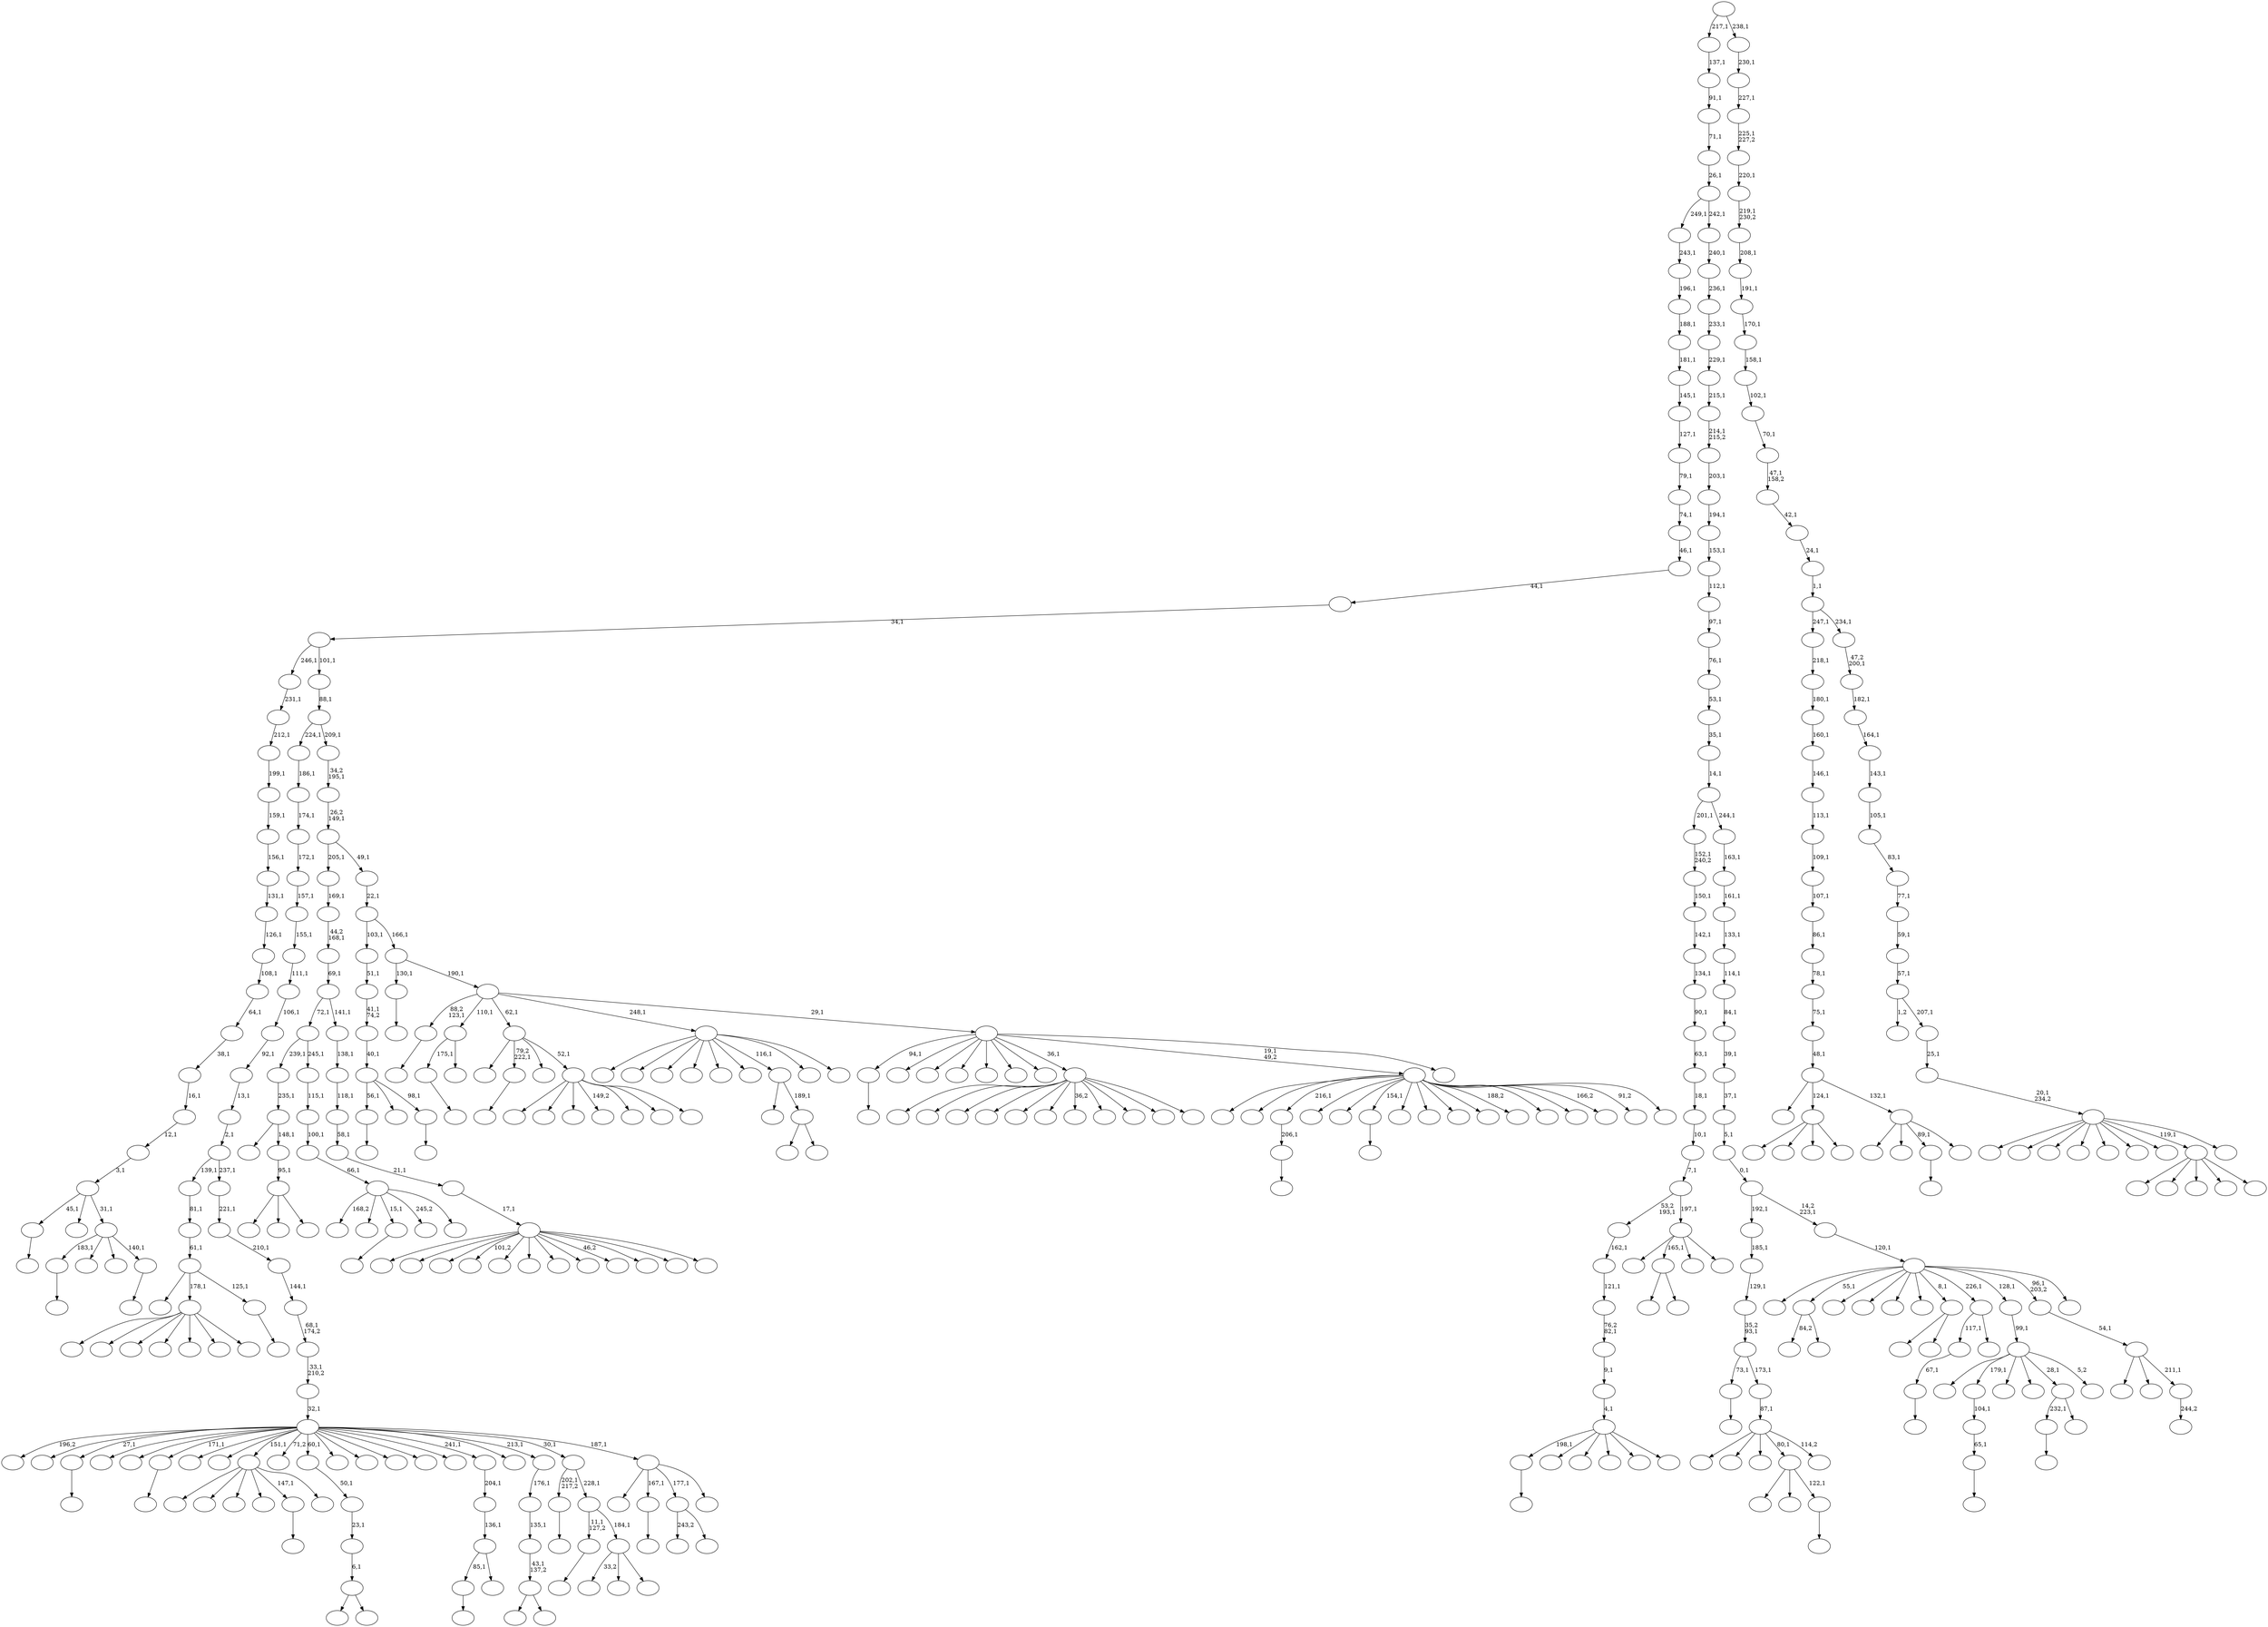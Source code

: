 digraph T {
	450 [label=""]
	449 [label=""]
	448 [label=""]
	447 [label=""]
	446 [label=""]
	445 [label=""]
	444 [label=""]
	443 [label=""]
	442 [label=""]
	441 [label=""]
	440 [label=""]
	439 [label=""]
	438 [label=""]
	437 [label=""]
	436 [label=""]
	435 [label=""]
	434 [label=""]
	433 [label=""]
	432 [label=""]
	431 [label=""]
	430 [label=""]
	429 [label=""]
	428 [label=""]
	427 [label=""]
	426 [label=""]
	425 [label=""]
	424 [label=""]
	423 [label=""]
	422 [label=""]
	421 [label=""]
	420 [label=""]
	419 [label=""]
	418 [label=""]
	417 [label=""]
	416 [label=""]
	415 [label=""]
	414 [label=""]
	413 [label=""]
	412 [label=""]
	411 [label=""]
	410 [label=""]
	409 [label=""]
	408 [label=""]
	407 [label=""]
	406 [label=""]
	405 [label=""]
	404 [label=""]
	403 [label=""]
	402 [label=""]
	401 [label=""]
	400 [label=""]
	399 [label=""]
	398 [label=""]
	397 [label=""]
	396 [label=""]
	395 [label=""]
	394 [label=""]
	393 [label=""]
	392 [label=""]
	391 [label=""]
	390 [label=""]
	389 [label=""]
	388 [label=""]
	387 [label=""]
	386 [label=""]
	385 [label=""]
	384 [label=""]
	383 [label=""]
	382 [label=""]
	381 [label=""]
	380 [label=""]
	379 [label=""]
	378 [label=""]
	377 [label=""]
	376 [label=""]
	375 [label=""]
	374 [label=""]
	373 [label=""]
	372 [label=""]
	371 [label=""]
	370 [label=""]
	369 [label=""]
	368 [label=""]
	367 [label=""]
	366 [label=""]
	365 [label=""]
	364 [label=""]
	363 [label=""]
	362 [label=""]
	361 [label=""]
	360 [label=""]
	359 [label=""]
	358 [label=""]
	357 [label=""]
	356 [label=""]
	355 [label=""]
	354 [label=""]
	353 [label=""]
	352 [label=""]
	351 [label=""]
	350 [label=""]
	349 [label=""]
	348 [label=""]
	347 [label=""]
	346 [label=""]
	345 [label=""]
	344 [label=""]
	343 [label=""]
	342 [label=""]
	341 [label=""]
	340 [label=""]
	339 [label=""]
	338 [label=""]
	337 [label=""]
	336 [label=""]
	335 [label=""]
	334 [label=""]
	333 [label=""]
	332 [label=""]
	331 [label=""]
	330 [label=""]
	329 [label=""]
	328 [label=""]
	327 [label=""]
	326 [label=""]
	325 [label=""]
	324 [label=""]
	323 [label=""]
	322 [label=""]
	321 [label=""]
	320 [label=""]
	319 [label=""]
	318 [label=""]
	317 [label=""]
	316 [label=""]
	315 [label=""]
	314 [label=""]
	313 [label=""]
	312 [label=""]
	311 [label=""]
	310 [label=""]
	309 [label=""]
	308 [label=""]
	307 [label=""]
	306 [label=""]
	305 [label=""]
	304 [label=""]
	303 [label=""]
	302 [label=""]
	301 [label=""]
	300 [label=""]
	299 [label=""]
	298 [label=""]
	297 [label=""]
	296 [label=""]
	295 [label=""]
	294 [label=""]
	293 [label=""]
	292 [label=""]
	291 [label=""]
	290 [label=""]
	289 [label=""]
	288 [label=""]
	287 [label=""]
	286 [label=""]
	285 [label=""]
	284 [label=""]
	283 [label=""]
	282 [label=""]
	281 [label=""]
	280 [label=""]
	279 [label=""]
	278 [label=""]
	277 [label=""]
	276 [label=""]
	275 [label=""]
	274 [label=""]
	273 [label=""]
	272 [label=""]
	271 [label=""]
	270 [label=""]
	269 [label=""]
	268 [label=""]
	267 [label=""]
	266 [label=""]
	265 [label=""]
	264 [label=""]
	263 [label=""]
	262 [label=""]
	261 [label=""]
	260 [label=""]
	259 [label=""]
	258 [label=""]
	257 [label=""]
	256 [label=""]
	255 [label=""]
	254 [label=""]
	253 [label=""]
	252 [label=""]
	251 [label=""]
	250 [label=""]
	249 [label=""]
	248 [label=""]
	247 [label=""]
	246 [label=""]
	245 [label=""]
	244 [label=""]
	243 [label=""]
	242 [label=""]
	241 [label=""]
	240 [label=""]
	239 [label=""]
	238 [label=""]
	237 [label=""]
	236 [label=""]
	235 [label=""]
	234 [label=""]
	233 [label=""]
	232 [label=""]
	231 [label=""]
	230 [label=""]
	229 [label=""]
	228 [label=""]
	227 [label=""]
	226 [label=""]
	225 [label=""]
	224 [label=""]
	223 [label=""]
	222 [label=""]
	221 [label=""]
	220 [label=""]
	219 [label=""]
	218 [label=""]
	217 [label=""]
	216 [label=""]
	215 [label=""]
	214 [label=""]
	213 [label=""]
	212 [label=""]
	211 [label=""]
	210 [label=""]
	209 [label=""]
	208 [label=""]
	207 [label=""]
	206 [label=""]
	205 [label=""]
	204 [label=""]
	203 [label=""]
	202 [label=""]
	201 [label=""]
	200 [label=""]
	199 [label=""]
	198 [label=""]
	197 [label=""]
	196 [label=""]
	195 [label=""]
	194 [label=""]
	193 [label=""]
	192 [label=""]
	191 [label=""]
	190 [label=""]
	189 [label=""]
	188 [label=""]
	187 [label=""]
	186 [label=""]
	185 [label=""]
	184 [label=""]
	183 [label=""]
	182 [label=""]
	181 [label=""]
	180 [label=""]
	179 [label=""]
	178 [label=""]
	177 [label=""]
	176 [label=""]
	175 [label=""]
	174 [label=""]
	173 [label=""]
	172 [label=""]
	171 [label=""]
	170 [label=""]
	169 [label=""]
	168 [label=""]
	167 [label=""]
	166 [label=""]
	165 [label=""]
	164 [label=""]
	163 [label=""]
	162 [label=""]
	161 [label=""]
	160 [label=""]
	159 [label=""]
	158 [label=""]
	157 [label=""]
	156 [label=""]
	155 [label=""]
	154 [label=""]
	153 [label=""]
	152 [label=""]
	151 [label=""]
	150 [label=""]
	149 [label=""]
	148 [label=""]
	147 [label=""]
	146 [label=""]
	145 [label=""]
	144 [label=""]
	143 [label=""]
	142 [label=""]
	141 [label=""]
	140 [label=""]
	139 [label=""]
	138 [label=""]
	137 [label=""]
	136 [label=""]
	135 [label=""]
	134 [label=""]
	133 [label=""]
	132 [label=""]
	131 [label=""]
	130 [label=""]
	129 [label=""]
	128 [label=""]
	127 [label=""]
	126 [label=""]
	125 [label=""]
	124 [label=""]
	123 [label=""]
	122 [label=""]
	121 [label=""]
	120 [label=""]
	119 [label=""]
	118 [label=""]
	117 [label=""]
	116 [label=""]
	115 [label=""]
	114 [label=""]
	113 [label=""]
	112 [label=""]
	111 [label=""]
	110 [label=""]
	109 [label=""]
	108 [label=""]
	107 [label=""]
	106 [label=""]
	105 [label=""]
	104 [label=""]
	103 [label=""]
	102 [label=""]
	101 [label=""]
	100 [label=""]
	99 [label=""]
	98 [label=""]
	97 [label=""]
	96 [label=""]
	95 [label=""]
	94 [label=""]
	93 [label=""]
	92 [label=""]
	91 [label=""]
	90 [label=""]
	89 [label=""]
	88 [label=""]
	87 [label=""]
	86 [label=""]
	85 [label=""]
	84 [label=""]
	83 [label=""]
	82 [label=""]
	81 [label=""]
	80 [label=""]
	79 [label=""]
	78 [label=""]
	77 [label=""]
	76 [label=""]
	75 [label=""]
	74 [label=""]
	73 [label=""]
	72 [label=""]
	71 [label=""]
	70 [label=""]
	69 [label=""]
	68 [label=""]
	67 [label=""]
	66 [label=""]
	65 [label=""]
	64 [label=""]
	63 [label=""]
	62 [label=""]
	61 [label=""]
	60 [label=""]
	59 [label=""]
	58 [label=""]
	57 [label=""]
	56 [label=""]
	55 [label=""]
	54 [label=""]
	53 [label=""]
	52 [label=""]
	51 [label=""]
	50 [label=""]
	49 [label=""]
	48 [label=""]
	47 [label=""]
	46 [label=""]
	45 [label=""]
	44 [label=""]
	43 [label=""]
	42 [label=""]
	41 [label=""]
	40 [label=""]
	39 [label=""]
	38 [label=""]
	37 [label=""]
	36 [label=""]
	35 [label=""]
	34 [label=""]
	33 [label=""]
	32 [label=""]
	31 [label=""]
	30 [label=""]
	29 [label=""]
	28 [label=""]
	27 [label=""]
	26 [label=""]
	25 [label=""]
	24 [label=""]
	23 [label=""]
	22 [label=""]
	21 [label=""]
	20 [label=""]
	19 [label=""]
	18 [label=""]
	17 [label=""]
	16 [label=""]
	15 [label=""]
	14 [label=""]
	13 [label=""]
	12 [label=""]
	11 [label=""]
	10 [label=""]
	9 [label=""]
	8 [label=""]
	7 [label=""]
	6 [label=""]
	5 [label=""]
	4 [label=""]
	3 [label=""]
	2 [label=""]
	1 [label=""]
	0 [label=""]
	449 -> 450 [label=""]
	445 -> 446 [label=""]
	442 -> 443 [label=""]
	440 -> 441 [label=""]
	425 -> 426 [label=""]
	420 -> 421 [label=""]
	417 -> 418 [label=""]
	416 -> 417 [label="65,1"]
	415 -> 416 [label="104,1"]
	412 -> 413 [label=""]
	407 -> 408 [label=""]
	406 -> 407 [label="206,1"]
	397 -> 398 [label=""]
	396 -> 420 [label="56,1"]
	396 -> 401 [label=""]
	396 -> 397 [label="98,1"]
	395 -> 396 [label="40,1"]
	394 -> 395 [label="41,1\n74,2"]
	393 -> 394 [label="51,1"]
	385 -> 386 [label=""]
	378 -> 379 [label=""]
	375 -> 392 [label="84,2"]
	375 -> 376 [label=""]
	368 -> 369 [label=""]
	363 -> 364 [label=""]
	357 -> 358 [label=""]
	339 -> 340 [label=""]
	335 -> 336 [label=""]
	320 -> 321 [label=""]
	317 -> 359 [label=""]
	317 -> 318 [label=""]
	311 -> 312 [label=""]
	306 -> 436 [label=""]
	306 -> 381 [label=""]
	306 -> 341 [label=""]
	306 -> 334 [label=""]
	306 -> 311 [label="147,1"]
	306 -> 307 [label=""]
	302 -> 303 [label=""]
	297 -> 298 [label=""]
	295 -> 423 [label=""]
	295 -> 296 [label=""]
	294 -> 295 [label="6,1"]
	293 -> 294 [label="23,1"]
	292 -> 293 [label="50,1"]
	287 -> 288 [label=""]
	285 -> 428 [label=""]
	285 -> 399 [label=""]
	285 -> 286 [label=""]
	284 -> 285 [label="95,1"]
	283 -> 329 [label=""]
	283 -> 284 [label="148,1"]
	282 -> 283 [label="235,1"]
	280 -> 281 [label=""]
	279 -> 280 [label="67,1"]
	277 -> 371 [label=""]
	277 -> 278 [label=""]
	276 -> 433 [label=""]
	276 -> 277 [label="189,1"]
	270 -> 363 [label="232,1"]
	270 -> 271 [label=""]
	260 -> 404 [label=""]
	260 -> 374 [label=""]
	260 -> 331 [label=""]
	260 -> 322 [label=""]
	260 -> 313 [label=""]
	260 -> 304 [label=""]
	260 -> 301 [label="36,2"]
	260 -> 299 [label=""]
	260 -> 289 [label=""]
	260 -> 262 [label=""]
	260 -> 261 [label=""]
	250 -> 320 [label="175,1"]
	250 -> 251 [label=""]
	248 -> 249 [label=""]
	244 -> 332 [label="168,2"]
	244 -> 330 [label=""]
	244 -> 302 [label="15,1"]
	244 -> 269 [label="245,2"]
	244 -> 245 [label=""]
	243 -> 244 [label="66,1"]
	242 -> 243 [label="100,1"]
	241 -> 242 [label="115,1"]
	240 -> 282 [label="239,1"]
	240 -> 241 [label="245,1"]
	238 -> 412 [label="85,1"]
	238 -> 239 [label=""]
	237 -> 238 [label="136,1"]
	236 -> 237 [label="204,1"]
	233 -> 234 [label=""]
	232 -> 411 [label=""]
	232 -> 373 [label=""]
	232 -> 233 [label="122,1"]
	230 -> 355 [label=""]
	230 -> 231 [label=""]
	226 -> 354 [label="243,2"]
	226 -> 227 [label=""]
	224 -> 445 [label="198,1"]
	224 -> 387 [label=""]
	224 -> 353 [label=""]
	224 -> 352 [label=""]
	224 -> 259 [label=""]
	224 -> 225 [label=""]
	223 -> 224 [label="4,1"]
	222 -> 223 [label="9,1"]
	221 -> 222 [label="76,2\n82,1"]
	220 -> 221 [label="121,1"]
	219 -> 220 [label="162,1"]
	217 -> 427 [label=""]
	217 -> 405 [label=""]
	217 -> 391 [label=""]
	217 -> 338 [label=""]
	217 -> 264 [label=""]
	217 -> 229 [label=""]
	217 -> 218 [label=""]
	209 -> 348 [label=""]
	209 -> 266 [label=""]
	209 -> 214 [label=""]
	209 -> 210 [label=""]
	205 -> 206 [label=""]
	204 -> 357 [label="183,1"]
	204 -> 333 [label=""]
	204 -> 253 [label=""]
	204 -> 205 [label="140,1"]
	203 -> 449 [label="45,1"]
	203 -> 267 [label=""]
	203 -> 204 [label="31,1"]
	202 -> 203 [label="3,1"]
	201 -> 202 [label="12,1"]
	200 -> 201 [label="16,1"]
	199 -> 200 [label="38,1"]
	198 -> 199 [label="64,1"]
	197 -> 198 [label="108,1"]
	196 -> 197 [label="126,1"]
	195 -> 196 [label="131,1"]
	194 -> 195 [label="156,1"]
	193 -> 194 [label="159,1"]
	192 -> 193 [label="199,1"]
	191 -> 192 [label="212,1"]
	190 -> 191 [label="231,1"]
	188 -> 437 [label=""]
	188 -> 347 [label=""]
	188 -> 305 [label=""]
	188 -> 232 [label="80,1"]
	188 -> 189 [label="114,2"]
	187 -> 188 [label="87,1"]
	186 -> 368 [label="73,1"]
	186 -> 187 [label="173,1"]
	185 -> 186 [label="35,2\n93,1"]
	184 -> 185 [label="129,1"]
	183 -> 184 [label="185,1"]
	181 -> 410 [label=""]
	181 -> 317 [label="165,1"]
	181 -> 272 [label=""]
	181 -> 182 [label=""]
	180 -> 219 [label="53,2\n193,1"]
	180 -> 181 [label="197,1"]
	179 -> 180 [label="7,1"]
	178 -> 179 [label="10,1"]
	177 -> 178 [label="18,1"]
	176 -> 177 [label="63,1"]
	175 -> 176 [label="90,1"]
	174 -> 175 [label="134,1"]
	173 -> 174 [label="142,1"]
	172 -> 173 [label="150,1"]
	171 -> 172 [label="152,1\n240,2"]
	169 -> 170 [label=""]
	168 -> 372 [label=""]
	168 -> 217 [label="178,1"]
	168 -> 169 [label="125,1"]
	167 -> 168 [label="61,1"]
	166 -> 167 [label="81,1"]
	164 -> 165 [label=""]
	161 -> 431 [label=""]
	161 -> 409 [label=""]
	161 -> 406 [label="216,1"]
	161 -> 403 [label=""]
	161 -> 389 [label=""]
	161 -> 385 [label="154,1"]
	161 -> 383 [label=""]
	161 -> 380 [label=""]
	161 -> 362 [label=""]
	161 -> 356 [label=""]
	161 -> 350 [label="188,2"]
	161 -> 323 [label=""]
	161 -> 258 [label=""]
	161 -> 235 [label="166,2"]
	161 -> 211 [label="91,2"]
	161 -> 162 [label=""]
	159 -> 308 [label=""]
	159 -> 160 [label=""]
	158 -> 159 [label="43,1\n137,2"]
	157 -> 158 [label="135,1"]
	156 -> 157 [label="176,1"]
	152 -> 279 [label="117,1"]
	152 -> 153 [label=""]
	150 -> 419 [label=""]
	150 -> 415 [label="179,1"]
	150 -> 328 [label=""]
	150 -> 309 [label=""]
	150 -> 270 [label="28,1"]
	150 -> 151 [label="5,2"]
	149 -> 150 [label="99,1"]
	147 -> 424 [label=""]
	147 -> 414 [label=""]
	147 -> 367 [label=""]
	147 -> 349 [label="101,2"]
	147 -> 346 [label=""]
	147 -> 344 [label=""]
	147 -> 315 [label=""]
	147 -> 290 [label=""]
	147 -> 274 [label="46,2"]
	147 -> 256 [label=""]
	147 -> 213 [label=""]
	147 -> 148 [label=""]
	146 -> 147 [label="17,1"]
	145 -> 146 [label="21,1"]
	144 -> 145 [label="58,1"]
	143 -> 144 [label="118,1"]
	142 -> 143 [label="138,1"]
	141 -> 240 [label="72,1"]
	141 -> 142 [label="141,1"]
	140 -> 141 [label="69,1"]
	139 -> 140 [label="44,2\n168,1"]
	138 -> 139 [label="169,1"]
	136 -> 327 [label="33,2"]
	136 -> 291 [label=""]
	136 -> 137 [label=""]
	135 -> 164 [label="11,1\n127,2"]
	135 -> 136 [label="184,1"]
	134 -> 248 [label="202,1\n217,2"]
	134 -> 135 [label="228,1"]
	132 -> 390 [label=""]
	132 -> 365 [label=""]
	132 -> 339 [label="89,1"]
	132 -> 133 [label=""]
	131 -> 429 [label=""]
	131 -> 209 [label="124,1"]
	131 -> 132 [label="132,1"]
	130 -> 131 [label="48,1"]
	129 -> 130 [label="75,1"]
	128 -> 129 [label="78,1"]
	127 -> 128 [label="86,1"]
	126 -> 127 [label="107,1"]
	125 -> 126 [label="109,1"]
	124 -> 125 [label="113,1"]
	123 -> 124 [label="146,1"]
	122 -> 123 [label="160,1"]
	121 -> 122 [label="180,1"]
	120 -> 121 [label="218,1"]
	118 -> 439 [label=""]
	118 -> 435 [label=""]
	118 -> 246 [label=""]
	118 -> 228 [label="149,2"]
	118 -> 216 [label=""]
	118 -> 215 [label=""]
	118 -> 119 [label=""]
	117 -> 422 [label=""]
	117 -> 378 [label="79,2\n222,1"]
	117 -> 342 [label=""]
	117 -> 118 [label="52,1"]
	115 -> 444 [label=""]
	115 -> 442 [label="167,1"]
	115 -> 226 [label="177,1"]
	115 -> 116 [label=""]
	114 -> 448 [label="196,2"]
	114 -> 447 [label=""]
	114 -> 440 [label="27,1"]
	114 -> 432 [label=""]
	114 -> 382 [label=""]
	114 -> 335 [label="171,1"]
	114 -> 326 [label=""]
	114 -> 319 [label=""]
	114 -> 306 [label="151,1"]
	114 -> 300 [label="71,2"]
	114 -> 292 [label="60,1"]
	114 -> 268 [label=""]
	114 -> 263 [label=""]
	114 -> 255 [label=""]
	114 -> 254 [label=""]
	114 -> 252 [label=""]
	114 -> 236 [label="241,1"]
	114 -> 163 [label=""]
	114 -> 156 [label="213,1"]
	114 -> 134 [label="30,1"]
	114 -> 115 [label="187,1"]
	113 -> 114 [label="32,1"]
	112 -> 113 [label="33,1\n210,2"]
	111 -> 112 [label="68,1\n174,2"]
	110 -> 111 [label="144,1"]
	109 -> 110 [label="210,1"]
	108 -> 109 [label="221,1"]
	107 -> 166 [label="139,1"]
	107 -> 108 [label="237,1"]
	106 -> 107 [label="2,1"]
	105 -> 106 [label="13,1"]
	104 -> 105 [label="92,1"]
	103 -> 104 [label="106,1"]
	102 -> 103 [label="111,1"]
	101 -> 102 [label="155,1"]
	100 -> 101 [label="157,1"]
	99 -> 100 [label="172,1"]
	98 -> 99 [label="174,1"]
	97 -> 98 [label="186,1"]
	95 -> 96 [label="244,2"]
	94 -> 384 [label=""]
	94 -> 207 [label=""]
	94 -> 95 [label="211,1"]
	93 -> 94 [label="54,1"]
	90 -> 438 [label=""]
	90 -> 434 [label=""]
	90 -> 430 [label=""]
	90 -> 366 [label=""]
	90 -> 351 [label=""]
	90 -> 316 [label=""]
	90 -> 276 [label="116,1"]
	90 -> 265 [label=""]
	90 -> 91 [label=""]
	88 -> 425 [label="94,1"]
	88 -> 388 [label=""]
	88 -> 343 [label=""]
	88 -> 325 [label=""]
	88 -> 314 [label=""]
	88 -> 310 [label=""]
	88 -> 275 [label=""]
	88 -> 260 [label="36,1"]
	88 -> 161 [label="19,1\n49,2"]
	88 -> 89 [label=""]
	87 -> 287 [label="88,2\n123,1"]
	87 -> 250 [label="110,1"]
	87 -> 117 [label="62,1"]
	87 -> 90 [label="248,1"]
	87 -> 88 [label="29,1"]
	86 -> 297 [label="130,1"]
	86 -> 87 [label="190,1"]
	85 -> 393 [label="103,1"]
	85 -> 86 [label="166,1"]
	84 -> 85 [label="22,1"]
	83 -> 138 [label="205,1"]
	83 -> 84 [label="49,1"]
	82 -> 83 [label="26,2\n149,1"]
	81 -> 82 [label="34,2\n195,1"]
	80 -> 97 [label="224,1"]
	80 -> 81 [label="209,1"]
	79 -> 80 [label="88,1"]
	78 -> 190 [label="246,1"]
	78 -> 79 [label="101,1"]
	77 -> 78 [label="34,1"]
	76 -> 77 [label="44,1"]
	75 -> 76 [label="46,1"]
	74 -> 75 [label="74,1"]
	73 -> 74 [label="79,1"]
	72 -> 73 [label="127,1"]
	71 -> 72 [label="145,1"]
	70 -> 71 [label="181,1"]
	69 -> 70 [label="188,1"]
	68 -> 69 [label="196,1"]
	67 -> 68 [label="243,1"]
	65 -> 377 [label=""]
	65 -> 324 [label=""]
	65 -> 273 [label=""]
	65 -> 154 [label=""]
	65 -> 66 [label=""]
	63 -> 400 [label=""]
	63 -> 375 [label="55,1"]
	63 -> 370 [label=""]
	63 -> 337 [label=""]
	63 -> 257 [label=""]
	63 -> 247 [label=""]
	63 -> 230 [label="8,1"]
	63 -> 152 [label="226,1"]
	63 -> 149 [label="128,1"]
	63 -> 93 [label="96,1\n203,2"]
	63 -> 64 [label=""]
	62 -> 63 [label="120,1"]
	61 -> 183 [label="192,1"]
	61 -> 62 [label="14,2\n223,1"]
	60 -> 61 [label="0,1"]
	59 -> 60 [label="5,1"]
	58 -> 59 [label="37,1"]
	57 -> 58 [label="39,1"]
	56 -> 57 [label="84,1"]
	55 -> 56 [label="114,1"]
	54 -> 55 [label="133,1"]
	53 -> 54 [label="161,1"]
	52 -> 53 [label="163,1"]
	51 -> 171 [label="201,1"]
	51 -> 52 [label="244,1"]
	50 -> 51 [label="14,1"]
	49 -> 50 [label="35,1"]
	48 -> 49 [label="53,1"]
	47 -> 48 [label="76,1"]
	46 -> 47 [label="97,1"]
	45 -> 46 [label="112,1"]
	44 -> 45 [label="153,1"]
	43 -> 44 [label="194,1"]
	42 -> 43 [label="203,1"]
	41 -> 42 [label="214,1\n215,2"]
	40 -> 41 [label="215,1"]
	39 -> 40 [label="229,1"]
	38 -> 39 [label="233,1"]
	37 -> 38 [label="236,1"]
	36 -> 37 [label="240,1"]
	35 -> 67 [label="249,1"]
	35 -> 36 [label="242,1"]
	34 -> 35 [label="26,1"]
	33 -> 34 [label="71,1"]
	32 -> 33 [label="91,1"]
	31 -> 32 [label="137,1"]
	29 -> 402 [label=""]
	29 -> 361 [label=""]
	29 -> 360 [label=""]
	29 -> 345 [label=""]
	29 -> 208 [label=""]
	29 -> 155 [label=""]
	29 -> 92 [label=""]
	29 -> 65 [label="119,1"]
	29 -> 30 [label=""]
	28 -> 29 [label="20,1\n234,2"]
	27 -> 28 [label="25,1"]
	26 -> 212 [label="1,2"]
	26 -> 27 [label="207,1"]
	25 -> 26 [label="57,1"]
	24 -> 25 [label="59,1"]
	23 -> 24 [label="77,1"]
	22 -> 23 [label="83,1"]
	21 -> 22 [label="105,1"]
	20 -> 21 [label="143,1"]
	19 -> 20 [label="164,1"]
	18 -> 19 [label="182,1"]
	17 -> 18 [label="47,2\n200,1"]
	16 -> 120 [label="247,1"]
	16 -> 17 [label="234,1"]
	15 -> 16 [label="1,1"]
	14 -> 15 [label="24,1"]
	13 -> 14 [label="42,1"]
	12 -> 13 [label="47,1\n158,2"]
	11 -> 12 [label="70,1"]
	10 -> 11 [label="102,1"]
	9 -> 10 [label="158,1"]
	8 -> 9 [label="170,1"]
	7 -> 8 [label="191,1"]
	6 -> 7 [label="208,1"]
	5 -> 6 [label="219,1\n230,2"]
	4 -> 5 [label="220,1"]
	3 -> 4 [label="225,1\n227,2"]
	2 -> 3 [label="227,1"]
	1 -> 2 [label="230,1"]
	0 -> 31 [label="217,1"]
	0 -> 1 [label="238,1"]
}
